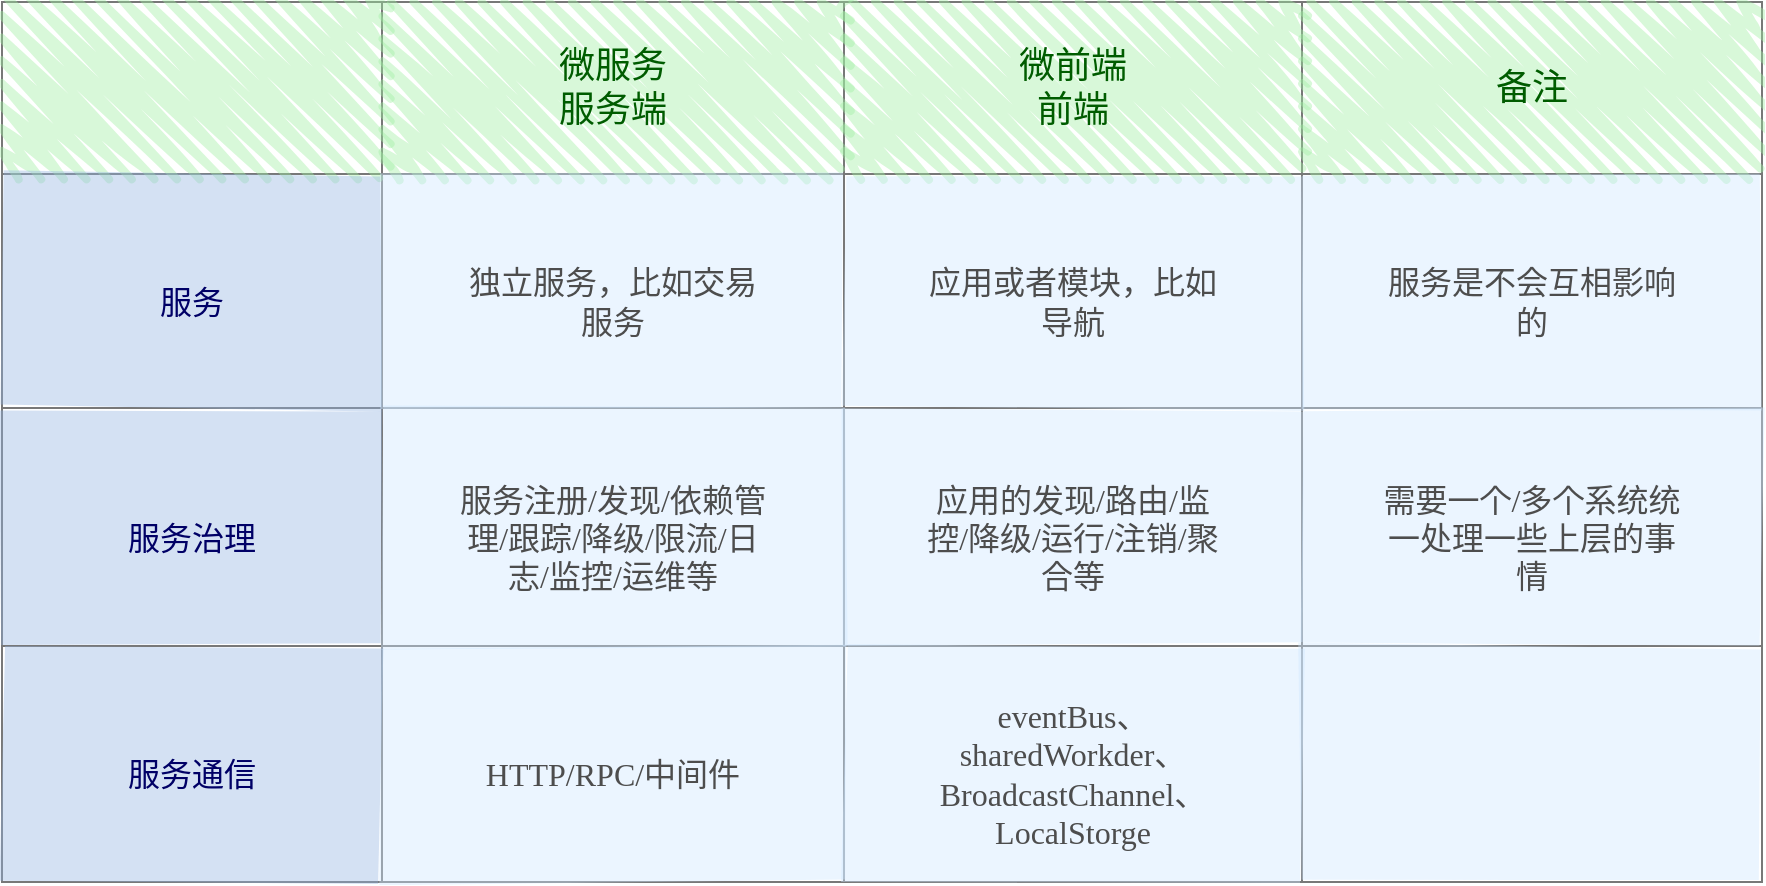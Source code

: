 <mxfile version="14.2.9" type="github" pages="2">
  <diagram name="Page-1" id="bd83a815-5ea8-2e97-e5ec-87c9f400f2fa">
    <mxGraphModel dx="3245" dy="1770" grid="1" gridSize="10" guides="1" tooltips="1" connect="1" arrows="1" fold="1" page="1" pageScale="1.5" pageWidth="1169" pageHeight="826" background="#ffffff" math="0" shadow="0">
      <root>
        <mxCell id="0" style=";html=1;" />
        <mxCell id="1" style=";html=1;" parent="0" />
        <mxCell id="prNDXlXsaoYdUnLl_n1V-17" value="" style="shape=table;html=1;whiteSpace=wrap;startSize=0;container=1;collapsible=0;childLayout=tableLayout;spacingTop=4;spacingLeft=20;spacing=14;spacingBottom=2;spacingRight=20;sketch=0;rounded=0;arcSize=12;fontFamily=Times New Roman;labelBackgroundColor=none;labelBorderColor=none;strokeColor=#787878;" vertex="1" parent="1">
          <mxGeometry x="310" y="70" width="880.0" height="440" as="geometry" />
        </mxCell>
        <mxCell id="prNDXlXsaoYdUnLl_n1V-18" value="" style="shape=partialRectangle;html=1;whiteSpace=wrap;collapsible=0;dropTarget=0;pointerEvents=0;fillColor=none;top=0;left=0;bottom=0;right=0;points=[[0,0.5],[1,0.5]];portConstraint=eastwest;direction=south;spacingRight=20;spacingLeft=20;" vertex="1" parent="prNDXlXsaoYdUnLl_n1V-17">
          <mxGeometry width="880.0" height="86" as="geometry" />
        </mxCell>
        <mxCell id="prNDXlXsaoYdUnLl_n1V-19" value="" style="shape=partialRectangle;html=1;whiteSpace=wrap;connectable=0;fillColor=#9FEDA1;top=0;left=0;bottom=0;right=0;overflow=hidden;strokeColor=#2D7600;fontColor=#005C00;sketch=1;shadow=0;strokeWidth=2;perimeterSpacing=0;fillWeight=4;sketchStyle=rough;rounded=1;fontFamily=ZCOOL KuaiLe;labelBackgroundColor=none;opacity=40;hachureGap=8;hachureAngle=45;fontSource=https%3A%2F%2Ffonts.googleapis.com%2Fcss%3Ffamily%3DZCOOL%2BKuaiLe;fontSize=18;fontStyle=0;fillStyle=zigzag;" vertex="1" parent="prNDXlXsaoYdUnLl_n1V-18">
          <mxGeometry width="190" height="86" as="geometry" />
        </mxCell>
        <mxCell id="prNDXlXsaoYdUnLl_n1V-20" value="微服务&lt;br&gt;服务端" style="shape=partialRectangle;html=1;whiteSpace=wrap;connectable=0;fillColor=#9FEDA1;top=0;left=0;bottom=0;right=0;overflow=hidden;strokeColor=#2D7600;fontColor=#005C00;sketch=1;shadow=0;strokeWidth=2;perimeterSpacing=0;fillWeight=4;sketchStyle=rough;rounded=1;fontFamily=ZCOOL KuaiLe;labelBackgroundColor=none;opacity=40;hachureGap=8;hachureAngle=45;fontSource=https%3A%2F%2Ffonts.googleapis.com%2Fcss%3Ffamily%3DZCOOL%2BKuaiLe;fontSize=18;fontStyle=0;fillStyle=zigzag;" vertex="1" parent="prNDXlXsaoYdUnLl_n1V-18">
          <mxGeometry x="190" width="231" height="86" as="geometry" />
        </mxCell>
        <mxCell id="prNDXlXsaoYdUnLl_n1V-21" value="微前端&lt;br&gt;前端" style="shape=partialRectangle;html=1;whiteSpace=wrap;connectable=0;fillColor=#9FEDA1;top=0;left=0;bottom=0;right=0;overflow=hidden;strokeColor=#2D7600;fontColor=#005C00;sketch=1;shadow=0;strokeWidth=2;perimeterSpacing=0;fillWeight=4;sketchStyle=rough;rounded=1;fontFamily=ZCOOL KuaiLe;labelBackgroundColor=none;opacity=40;hachureGap=8;hachureAngle=45;fontSource=https%3A%2F%2Ffonts.googleapis.com%2Fcss%3Ffamily%3DZCOOL%2BKuaiLe;fontSize=18;fontStyle=0;fillStyle=zigzag;" vertex="1" parent="prNDXlXsaoYdUnLl_n1V-18">
          <mxGeometry x="421" width="229" height="86" as="geometry" />
        </mxCell>
        <mxCell id="prNDXlXsaoYdUnLl_n1V-30" value="备注" style="shape=partialRectangle;html=1;whiteSpace=wrap;connectable=0;top=0;left=0;bottom=0;right=0;overflow=hidden;strokeColor=#2D7600;sketch=1;shadow=0;strokeWidth=2;perimeterSpacing=0;fillWeight=4;sketchStyle=rough;rounded=1;fontFamily=ZCOOL KuaiLe;labelBackgroundColor=none;opacity=40;hachureGap=8;hachureAngle=45;fontSize=18;fontStyle=0;horizontal=1;fontSource=https%3A%2F%2Ffonts.googleapis.com%2Fcss%3Ffamily%3DZCOOL%2BKuaiLe;fontColor=#005C00;fillStyle=zigzag;fillColor=#9FEDA1;" vertex="1" parent="prNDXlXsaoYdUnLl_n1V-18">
          <mxGeometry x="650" width="230" height="86" as="geometry" />
        </mxCell>
        <mxCell id="prNDXlXsaoYdUnLl_n1V-22" value="" style="shape=partialRectangle;html=1;whiteSpace=wrap;collapsible=0;dropTarget=0;pointerEvents=0;fillColor=none;top=0;left=0;bottom=0;right=0;points=[[0,0.5],[1,0.5]];portConstraint=eastwest;spacingRight=20;spacingLeft=20;" vertex="1" parent="prNDXlXsaoYdUnLl_n1V-17">
          <mxGeometry y="86" width="880.0" height="117" as="geometry" />
        </mxCell>
        <mxCell id="prNDXlXsaoYdUnLl_n1V-23" value="服务" style="shape=partialRectangle;html=1;whiteSpace=wrap;connectable=0;top=0;left=0;bottom=0;right=0;overflow=hidden;sketch=1;perimeterSpacing=0;strokeWidth=2;fillWeight=4;sketchStyle=rough;rounded=1;shadow=0;fontFamily=ZCOOL KuaiLe;labelBackgroundColor=none;opacity=40;hachureGap=8;hachureAngle=45;fontSource=https%3A%2F%2Ffonts.googleapis.com%2Fcss%3Ffamily%3DZCOOL%2BKuaiLe;spacingRight=30;spacingLeft=30;fillStyle=solid;direction=west;strokeColor=#006EAF;fillColor=#93B5E2;fontColor=#000066;fontSize=16;spacingTop=10;spacing=10;" vertex="1" parent="prNDXlXsaoYdUnLl_n1V-22">
          <mxGeometry width="190" height="117" as="geometry" />
        </mxCell>
        <mxCell id="prNDXlXsaoYdUnLl_n1V-24" value="独立服务，比如交易服务" style="shape=partialRectangle;html=1;whiteSpace=wrap;connectable=0;top=0;left=0;bottom=0;right=0;overflow=hidden;sketch=1;perimeterSpacing=0;strokeWidth=2;fillWeight=4;sketchStyle=rough;rounded=1;shadow=0;fontFamily=ZCOOL KuaiLe;labelBackgroundColor=none;opacity=40;hachureGap=8;hachureAngle=45;fontSource=https%3A%2F%2Ffonts.googleapis.com%2Fcss%3Ffamily%3DZCOOL%2BKuaiLe;spacingRight=30;spacingLeft=30;fillStyle=solid;direction=west;fontSize=16;spacingTop=10;spacing=10;fillColor=#CCE5FF;strokeColor=#4A4A4A;fontColor=#4D4D4D;" vertex="1" parent="prNDXlXsaoYdUnLl_n1V-22">
          <mxGeometry x="190" width="231" height="117" as="geometry" />
        </mxCell>
        <mxCell id="prNDXlXsaoYdUnLl_n1V-25" value="应用或者模块，比如导航" style="shape=partialRectangle;html=1;whiteSpace=wrap;connectable=0;top=0;left=0;bottom=0;right=0;overflow=hidden;sketch=1;perimeterSpacing=0;strokeWidth=2;fillWeight=4;sketchStyle=rough;rounded=1;shadow=0;fontFamily=ZCOOL KuaiLe;labelBackgroundColor=none;opacity=40;hachureGap=8;hachureAngle=45;fontSource=https%3A%2F%2Ffonts.googleapis.com%2Fcss%3Ffamily%3DZCOOL%2BKuaiLe;spacingRight=30;spacingLeft=30;fillStyle=solid;direction=west;fontSize=16;spacingTop=10;spacing=10;fillColor=#CCE5FF;strokeColor=#4A4A4A;fontColor=#4D4D4D;" vertex="1" parent="prNDXlXsaoYdUnLl_n1V-22">
          <mxGeometry x="421" width="229" height="117" as="geometry" />
        </mxCell>
        <mxCell id="prNDXlXsaoYdUnLl_n1V-31" value="&lt;font style=&quot;font-size: 16px;&quot;&gt;服务是不会互相影响的&lt;/font&gt;" style="shape=partialRectangle;html=1;whiteSpace=wrap;connectable=0;top=0;left=0;bottom=0;right=0;overflow=hidden;sketch=1;perimeterSpacing=0;strokeWidth=2;fillWeight=4;sketchStyle=rough;rounded=1;shadow=0;fontFamily=ZCOOL KuaiLe;labelBackgroundColor=none;opacity=40;hachureGap=8;hachureAngle=45;fontSource=https%3A%2F%2Ffonts.googleapis.com%2Fcss%3Ffamily%3DZCOOL%2BKuaiLe;spacingRight=30;spacingLeft=30;fillStyle=solid;direction=west;fontSize=16;spacingTop=10;spacing=10;fillColor=#CCE5FF;strokeColor=#4A4A4A;fontColor=#4D4D4D;" vertex="1" parent="prNDXlXsaoYdUnLl_n1V-22">
          <mxGeometry x="650" width="230" height="117" as="geometry" />
        </mxCell>
        <mxCell id="prNDXlXsaoYdUnLl_n1V-33" style="shape=partialRectangle;html=1;whiteSpace=wrap;collapsible=0;dropTarget=0;pointerEvents=0;fillColor=none;top=0;left=0;bottom=0;right=0;points=[[0,0.5],[1,0.5]];portConstraint=eastwest;spacingRight=20;spacingLeft=20;" vertex="1" parent="prNDXlXsaoYdUnLl_n1V-17">
          <mxGeometry y="203" width="880.0" height="119" as="geometry" />
        </mxCell>
        <mxCell id="prNDXlXsaoYdUnLl_n1V-34" value="服务治理" style="shape=partialRectangle;html=1;whiteSpace=wrap;connectable=0;top=0;left=0;bottom=0;right=0;overflow=hidden;sketch=1;perimeterSpacing=0;strokeWidth=2;fillWeight=4;sketchStyle=rough;rounded=1;shadow=0;fontFamily=ZCOOL KuaiLe;labelBackgroundColor=none;opacity=40;hachureGap=8;hachureAngle=45;fontSource=https%3A%2F%2Ffonts.googleapis.com%2Fcss%3Ffamily%3DZCOOL%2BKuaiLe;spacingRight=30;spacingLeft=30;fillStyle=solid;direction=west;strokeColor=#006EAF;fillColor=#93B5E2;fontColor=#000066;fontSize=16;spacingTop=10;spacing=10;" vertex="1" parent="prNDXlXsaoYdUnLl_n1V-33">
          <mxGeometry width="190" height="119" as="geometry" />
        </mxCell>
        <mxCell id="prNDXlXsaoYdUnLl_n1V-35" value="服务注册/发现/依赖管理/跟踪/降级/限流/日志/监控/运维等" style="shape=partialRectangle;html=1;whiteSpace=wrap;connectable=0;top=0;left=0;bottom=0;right=0;overflow=hidden;sketch=1;perimeterSpacing=0;strokeWidth=2;fillWeight=4;sketchStyle=rough;rounded=1;shadow=0;fontFamily=ZCOOL KuaiLe;labelBackgroundColor=none;opacity=40;hachureGap=8;hachureAngle=45;fontSource=https%3A%2F%2Ffonts.googleapis.com%2Fcss%3Ffamily%3DZCOOL%2BKuaiLe;spacingRight=30;spacingLeft=30;fillStyle=solid;direction=west;fontSize=16;spacingTop=10;spacing=10;fillColor=#CCE5FF;strokeColor=#4A4A4A;fontColor=#4D4D4D;" vertex="1" parent="prNDXlXsaoYdUnLl_n1V-33">
          <mxGeometry x="190" width="231" height="119" as="geometry" />
        </mxCell>
        <mxCell id="prNDXlXsaoYdUnLl_n1V-36" value="应用的发现/路由/监控/降级/运行/注销/聚合等" style="shape=partialRectangle;html=1;whiteSpace=wrap;connectable=0;top=0;left=0;bottom=0;right=0;overflow=hidden;sketch=1;perimeterSpacing=0;strokeWidth=2;fillWeight=4;sketchStyle=rough;rounded=1;shadow=0;fontFamily=ZCOOL KuaiLe;labelBackgroundColor=none;opacity=40;hachureGap=8;hachureAngle=45;fontSource=https%3A%2F%2Ffonts.googleapis.com%2Fcss%3Ffamily%3DZCOOL%2BKuaiLe;spacingRight=30;spacingLeft=30;fillStyle=solid;direction=west;fontSize=16;spacingTop=10;spacing=10;fillColor=#CCE5FF;strokeColor=#4A4A4A;fontColor=#4D4D4D;" vertex="1" parent="prNDXlXsaoYdUnLl_n1V-33">
          <mxGeometry x="421" width="229" height="119" as="geometry" />
        </mxCell>
        <mxCell id="prNDXlXsaoYdUnLl_n1V-37" value="需要一个/多个系统统一处理一些上层的事情" style="shape=partialRectangle;html=1;whiteSpace=wrap;connectable=0;top=0;left=0;bottom=0;right=0;overflow=hidden;sketch=1;perimeterSpacing=0;strokeWidth=2;fillWeight=4;sketchStyle=rough;rounded=1;shadow=0;fontFamily=ZCOOL KuaiLe;labelBackgroundColor=none;opacity=40;hachureGap=8;hachureAngle=45;fontSource=https%3A%2F%2Ffonts.googleapis.com%2Fcss%3Ffamily%3DZCOOL%2BKuaiLe;spacingRight=30;spacingLeft=30;fillStyle=solid;direction=west;fontSize=16;spacingTop=10;spacing=10;fillColor=#CCE5FF;strokeColor=#4A4A4A;fontColor=#4D4D4D;" vertex="1" parent="prNDXlXsaoYdUnLl_n1V-33">
          <mxGeometry x="650" width="230" height="119" as="geometry" />
        </mxCell>
        <mxCell id="prNDXlXsaoYdUnLl_n1V-26" value="" style="shape=partialRectangle;html=1;whiteSpace=wrap;collapsible=0;dropTarget=0;pointerEvents=0;fillColor=none;top=0;left=0;bottom=0;right=0;points=[[0,0.5],[1,0.5]];portConstraint=eastwest;spacingRight=20;spacingLeft=20;" vertex="1" parent="prNDXlXsaoYdUnLl_n1V-17">
          <mxGeometry y="322" width="880.0" height="118" as="geometry" />
        </mxCell>
        <mxCell id="prNDXlXsaoYdUnLl_n1V-27" value="服务通信" style="shape=partialRectangle;html=1;whiteSpace=wrap;connectable=0;top=0;left=0;bottom=0;right=0;overflow=hidden;sketch=1;perimeterSpacing=0;strokeWidth=2;fillWeight=4;sketchStyle=rough;rounded=1;shadow=0;fontFamily=ZCOOL KuaiLe;labelBackgroundColor=none;opacity=40;hachureGap=8;hachureAngle=45;fontSource=https%3A%2F%2Ffonts.googleapis.com%2Fcss%3Ffamily%3DZCOOL%2BKuaiLe;spacingRight=30;spacingLeft=30;fillStyle=solid;direction=west;strokeColor=#006EAF;fillColor=#93B5E2;fontColor=#000066;fontSize=16;spacingTop=10;spacing=10;" vertex="1" parent="prNDXlXsaoYdUnLl_n1V-26">
          <mxGeometry width="190" height="118" as="geometry" />
        </mxCell>
        <mxCell id="prNDXlXsaoYdUnLl_n1V-28" value="HTTP/RPC/中间件" style="shape=partialRectangle;html=1;whiteSpace=wrap;connectable=0;top=0;left=0;bottom=0;right=0;overflow=hidden;sketch=1;perimeterSpacing=0;strokeWidth=2;fillWeight=4;sketchStyle=rough;rounded=1;shadow=0;fontFamily=ZCOOL KuaiLe;labelBackgroundColor=none;opacity=40;hachureGap=8;hachureAngle=45;fontSource=https%3A%2F%2Ffonts.googleapis.com%2Fcss%3Ffamily%3DZCOOL%2BKuaiLe;spacingRight=30;spacingLeft=30;fillStyle=solid;direction=west;fontSize=16;spacingTop=10;spacing=10;fillColor=#CCE5FF;strokeColor=#4A4A4A;fontColor=#4D4D4D;" vertex="1" parent="prNDXlXsaoYdUnLl_n1V-26">
          <mxGeometry x="190" width="231" height="118" as="geometry" />
        </mxCell>
        <mxCell id="prNDXlXsaoYdUnLl_n1V-29" value="eventBus、&lt;br style=&quot;font-size: 16px;&quot;&gt;sharedWorkder、&lt;br style=&quot;font-size: 16px;&quot;&gt;BroadcastChannel、&lt;br style=&quot;font-size: 16px;&quot;&gt;LocalStorge" style="shape=partialRectangle;html=1;whiteSpace=wrap;connectable=0;top=0;left=0;bottom=0;right=0;overflow=hidden;sketch=1;perimeterSpacing=0;strokeWidth=2;fillWeight=4;sketchStyle=rough;rounded=1;shadow=0;fontFamily=ZCOOL KuaiLe;labelBackgroundColor=none;opacity=40;hachureGap=8;hachureAngle=45;fontSource=https%3A%2F%2Ffonts.googleapis.com%2Fcss%3Ffamily%3DZCOOL%2BKuaiLe;spacingRight=30;spacingLeft=30;fillStyle=solid;direction=west;fontSize=16;spacingTop=10;spacing=10;fillColor=#CCE5FF;strokeColor=#4A4A4A;fontColor=#4D4D4D;" vertex="1" parent="prNDXlXsaoYdUnLl_n1V-26">
          <mxGeometry x="421" width="229" height="118" as="geometry" />
        </mxCell>
        <mxCell id="prNDXlXsaoYdUnLl_n1V-32" style="shape=partialRectangle;html=1;whiteSpace=wrap;connectable=0;top=0;left=0;bottom=0;right=0;overflow=hidden;sketch=1;perimeterSpacing=0;strokeWidth=2;fillWeight=4;sketchStyle=rough;rounded=1;shadow=0;fontFamily=ZCOOL KuaiLe;labelBackgroundColor=#CCCCCC;opacity=40;hachureGap=8;hachureAngle=45;fontSource=https%3A%2F%2Ffonts.googleapis.com%2Fcss%3Ffamily%3DZCOOL%2BKuaiLe;spacingRight=30;spacingLeft=30;fillStyle=solid;direction=west;fillColor=#CCE5FF;strokeColor=#4A4A4A;fontColor=#4D4D4D;" vertex="1" parent="prNDXlXsaoYdUnLl_n1V-26">
          <mxGeometry x="650" width="230" height="118" as="geometry" />
        </mxCell>
      </root>
    </mxGraphModel>
  </diagram>
  <diagram id="vdHKGyHblZYrg1DVk-ES" name="Page-2">
    <mxGraphModel dx="1298" dy="708" grid="1" gridSize="10" guides="1" tooltips="1" connect="1" arrows="1" fold="1" page="1" pageScale="1" pageWidth="827" pageHeight="1169" math="0" shadow="0">
      <root>
        <mxCell id="tVjfg9swruzPcYx1492e-0" />
        <mxCell id="tVjfg9swruzPcYx1492e-1" parent="tVjfg9swruzPcYx1492e-0" />
        <mxCell id="tVjfg9swruzPcYx1492e-34" value="" style="strokeWidth=1;shadow=0;dashed=0;align=center;html=1;shape=mxgraph.mockup.containers.browserWindow;rSize=0;strokeColor2=#008cff;strokeColor3=#c4c4c4;mainText=,;recursiveResize=0;rounded=0;labelBackgroundColor=none;sketch=0;fillWeight=-1;sketchStyle=rough;fontFamily=ZCOOL KuaiLe;fontSource=https%3A%2F%2Ffonts.googleapis.com%2Fcss%3Ffamily%3DZCOOL%2BKuaiLe;fontSize=16;opacity=40;" vertex="1" parent="tVjfg9swruzPcYx1492e-1">
          <mxGeometry x="40" y="40" width="450" height="380" as="geometry" />
        </mxCell>
        <mxCell id="tVjfg9swruzPcYx1492e-35" value="mxx" style="strokeWidth=1;shadow=0;dashed=0;align=center;html=1;shape=mxgraph.mockup.containers.anchor;fontSize=17;fontColor=#666666;align=left;" vertex="1" parent="tVjfg9swruzPcYx1492e-34">
          <mxGeometry x="60" y="12" width="110" height="26" as="geometry" />
        </mxCell>
        <mxCell id="tVjfg9swruzPcYx1492e-36" value="https://www.mxx.cn" style="strokeWidth=1;shadow=0;dashed=0;align=center;html=1;shape=mxgraph.mockup.containers.anchor;rSize=0;fontSize=17;fontColor=#666666;align=left;" vertex="1" parent="tVjfg9swruzPcYx1492e-34">
          <mxGeometry x="130" y="60" width="250" height="26" as="geometry" />
        </mxCell>
        <mxCell id="tVjfg9swruzPcYx1492e-37" value="Brower" style="text;html=1;strokeColor=none;fillColor=none;align=left;verticalAlign=middle;whiteSpace=wrap;rounded=0;shadow=0;labelBackgroundColor=none;sketch=0;fillWeight=-1;sketchStyle=rough;fontFamily=ZCOOL KuaiLe;fontSource=https%3A%2F%2Ffonts.googleapis.com%2Fcss%3Ffamily%3DZCOOL%2BKuaiLe;fontSize=24;opacity=40;fontColor=#000066;" vertex="1" parent="tVjfg9swruzPcYx1492e-34">
          <mxGeometry x="40" y="110" width="130" height="40" as="geometry" />
        </mxCell>
        <mxCell id="tVjfg9swruzPcYx1492e-38" value="APP 1" style="rounded=1;whiteSpace=wrap;html=1;shadow=0;labelBackgroundColor=none;sketch=0;fillWeight=-1;sketchStyle=rough;strokeColor=#6c8ebf;strokeWidth=1;fillColor=#dae8fc;fontFamily=ZCOOL KuaiLe;fontSource=https%3A%2F%2Ffonts.googleapis.com%2Fcss%3Ffamily%3DZCOOL%2BKuaiLe;fontSize=18;opacity=40;align=center;" vertex="1" parent="tVjfg9swruzPcYx1492e-34">
          <mxGeometry x="40" y="160" width="160" height="60" as="geometry" />
        </mxCell>
        <mxCell id="tVjfg9swruzPcYx1492e-39" value="APP 2" style="rounded=1;whiteSpace=wrap;html=1;shadow=0;labelBackgroundColor=none;sketch=0;fillWeight=-1;sketchStyle=rough;strokeColor=#6c8ebf;strokeWidth=1;fillColor=#dae8fc;fontFamily=ZCOOL KuaiLe;fontSource=https%3A%2F%2Ffonts.googleapis.com%2Fcss%3Ffamily%3DZCOOL%2BKuaiLe;fontSize=18;opacity=40;align=center;" vertex="1" parent="tVjfg9swruzPcYx1492e-34">
          <mxGeometry x="240" y="160" width="160" height="60" as="geometry" />
        </mxCell>
        <mxCell id="tVjfg9swruzPcYx1492e-40" value="APP 3" style="rounded=1;whiteSpace=wrap;html=1;shadow=0;labelBackgroundColor=none;sketch=0;fillWeight=-1;sketchStyle=rough;strokeColor=#6c8ebf;strokeWidth=1;fillColor=#dae8fc;fontFamily=ZCOOL KuaiLe;fontSource=https%3A%2F%2Ffonts.googleapis.com%2Fcss%3Ffamily%3DZCOOL%2BKuaiLe;fontSize=18;opacity=40;align=center;" vertex="1" parent="tVjfg9swruzPcYx1492e-34">
          <mxGeometry x="40" y="260" width="360" height="60" as="geometry" />
        </mxCell>
      </root>
    </mxGraphModel>
  </diagram>
</mxfile>
